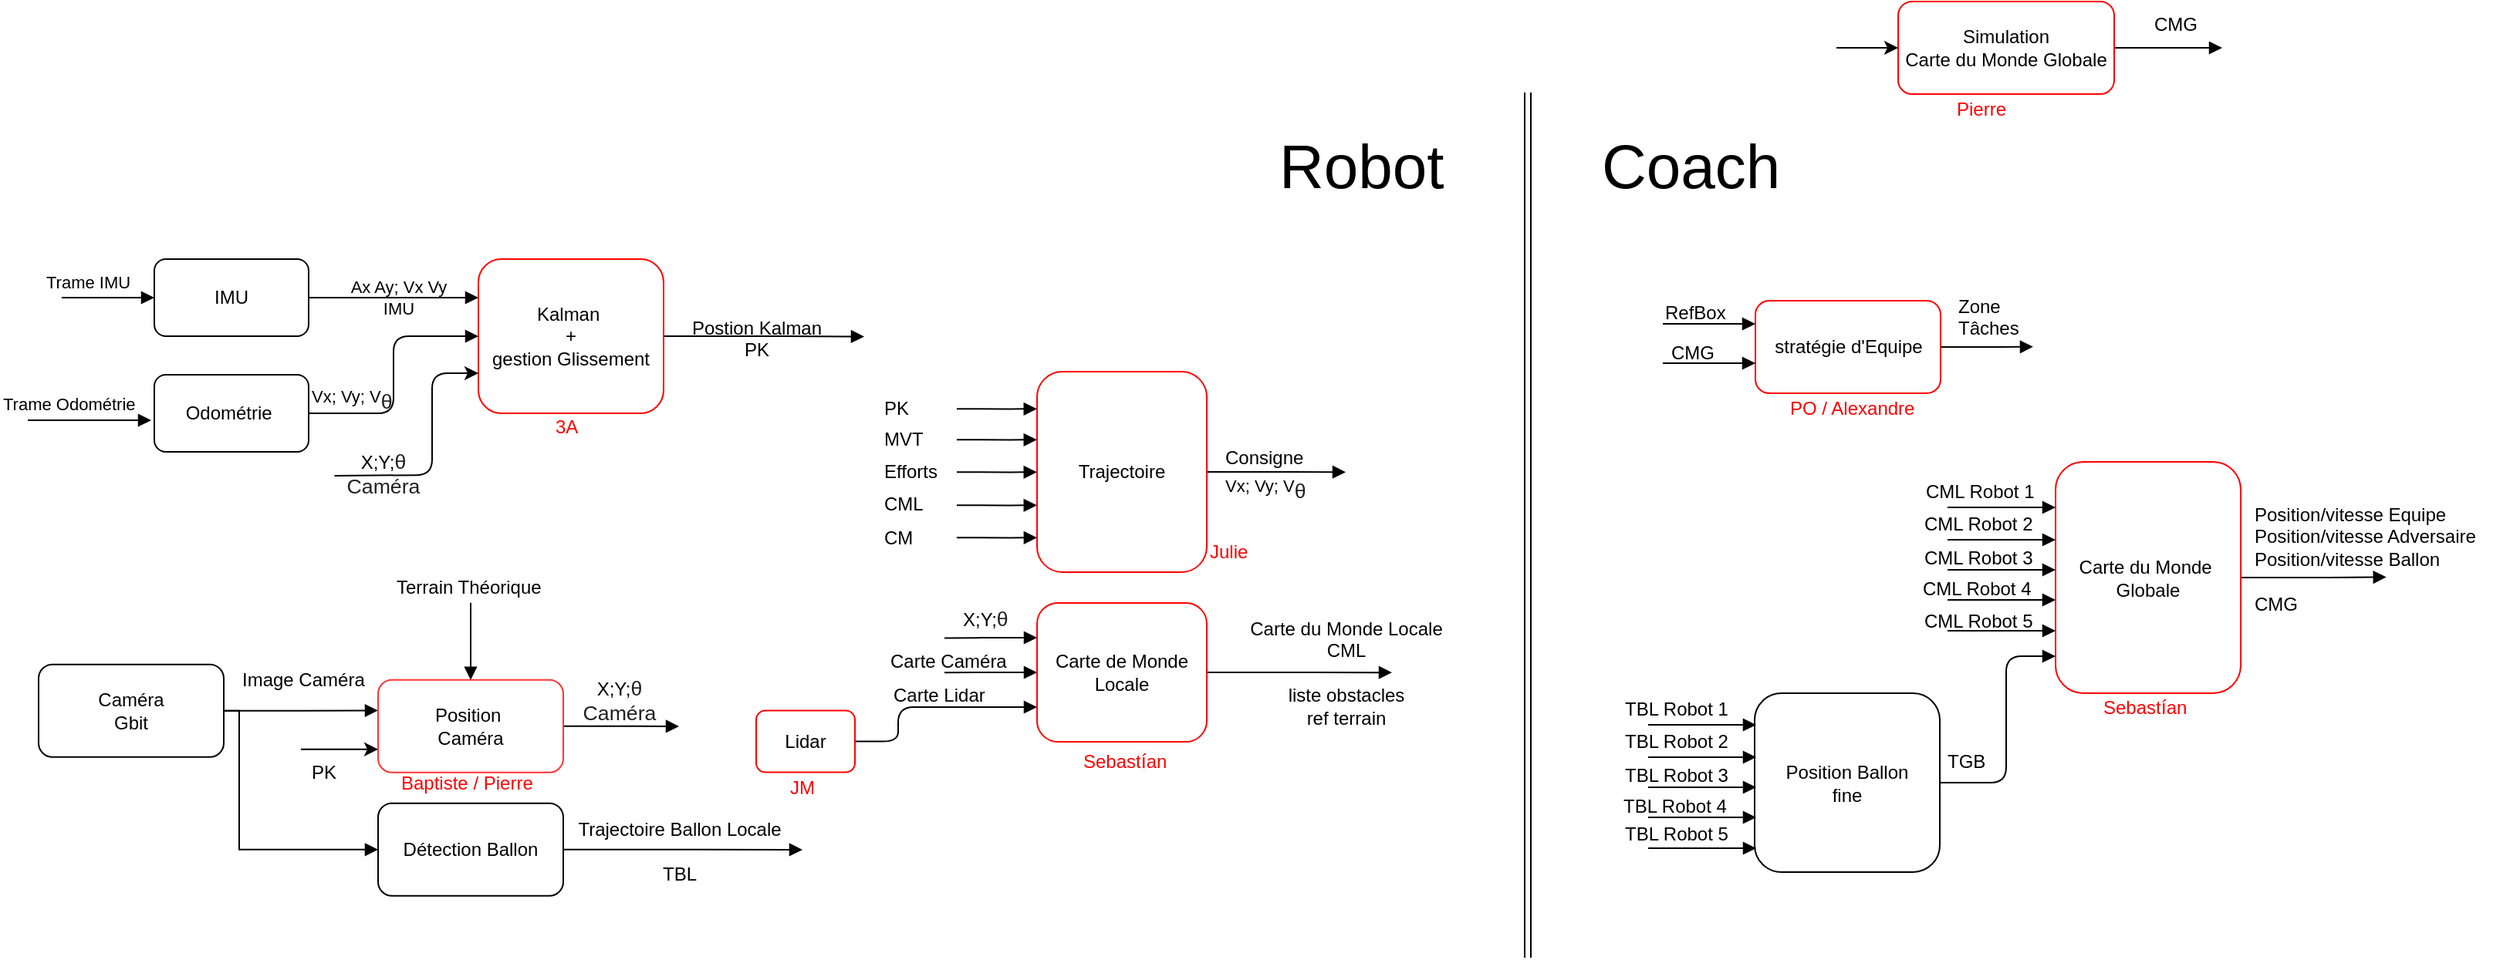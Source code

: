 <mxfile version="12.1.2" type="device" pages="1"><diagram id="yRDdrT8IbvdaOhqlVQqv" name="Page-1"><mxGraphModel dx="1564" dy="938" grid="1" gridSize="10" guides="1" tooltips="1" connect="1" arrows="0" fold="1" page="1" pageScale="1" pageWidth="1169" pageHeight="827" math="0" shadow="0"><root><mxCell id="0"/><mxCell id="1" parent="0"/><mxCell id="yPti_i10F7QkI0fvhEa0-31" style="edgeStyle=orthogonalEdgeStyle;rounded=0;orthogonalLoop=1;jettySize=auto;html=1;exitX=1;exitY=0.5;exitDx=0;exitDy=0;endArrow=block;endFill=1;" edge="1" parent="1" source="yPti_i10F7QkI0fvhEa0-1"><mxGeometry relative="1" as="geometry"><mxPoint x="295.0" y="499.722" as="targetPoint"/></mxGeometry></mxCell><mxCell id="yPti_i10F7QkI0fvhEa0-44" style="edgeStyle=orthogonalEdgeStyle;rounded=0;orthogonalLoop=1;jettySize=auto;html=1;exitX=1;exitY=0.5;exitDx=0;exitDy=0;endArrow=block;endFill=1;entryX=0;entryY=0.5;entryDx=0;entryDy=0;" edge="1" parent="1" source="yPti_i10F7QkI0fvhEa0-1" target="yPti_i10F7QkI0fvhEa0-5"><mxGeometry relative="1" as="geometry"><mxPoint x="225" y="599.889" as="targetPoint"/><Array as="points"><mxPoint x="205" y="499.889"/><mxPoint x="205" y="589.889"/></Array></mxGeometry></mxCell><mxCell id="yPti_i10F7QkI0fvhEa0-1" value="Caméra&lt;br&gt;Gbit" style="rounded=1;whiteSpace=wrap;html=1;" vertex="1" parent="1"><mxGeometry x="75" y="469.889" width="120" height="60" as="geometry"/></mxCell><mxCell id="yPti_i10F7QkI0fvhEa0-126" style="edgeStyle=orthogonalEdgeStyle;rounded=1;orthogonalLoop=1;jettySize=auto;html=1;exitX=1;exitY=0.5;exitDx=0;exitDy=0;startArrow=none;startFill=0;endArrow=block;endFill=1;strokeColor=#000000;" edge="1" parent="1" source="yPti_i10F7QkI0fvhEa0-3"><mxGeometry relative="1" as="geometry"><mxPoint x="490" y="510" as="targetPoint"/></mxGeometry></mxCell><mxCell id="yPti_i10F7QkI0fvhEa0-3" value="&lt;span style=&quot;white-space: normal&quot;&gt;Position&amp;nbsp;&lt;/span&gt;&lt;br style=&quot;white-space: normal&quot;&gt;&lt;span style=&quot;white-space: normal&quot;&gt;Caméra&lt;/span&gt;" style="rounded=1;whiteSpace=wrap;html=1;strokeColor=#FF3333;" vertex="1" parent="1"><mxGeometry x="295" y="479.889" width="120" height="60" as="geometry"/></mxCell><mxCell id="yPti_i10F7QkI0fvhEa0-127" style="edgeStyle=orthogonalEdgeStyle;rounded=1;orthogonalLoop=1;jettySize=auto;html=1;exitX=1;exitY=0.5;exitDx=0;exitDy=0;startArrow=none;startFill=0;endArrow=block;endFill=1;strokeColor=#000000;" edge="1" parent="1" source="yPti_i10F7QkI0fvhEa0-5"><mxGeometry relative="1" as="geometry"><mxPoint x="570" y="590" as="targetPoint"/></mxGeometry></mxCell><mxCell id="yPti_i10F7QkI0fvhEa0-5" value="Détection Ballon" style="rounded=1;whiteSpace=wrap;html=1;" vertex="1" parent="1"><mxGeometry x="295" y="559.889" width="120" height="60" as="geometry"/></mxCell><mxCell id="yPti_i10F7QkI0fvhEa0-22" value="" style="edgeStyle=orthogonalEdgeStyle;rounded=0;orthogonalLoop=1;jettySize=auto;html=1;exitX=1;exitY=0.5;exitDx=0;exitDy=0;endArrow=block;endFill=1;entryX=0;entryY=0.25;entryDx=0;entryDy=0;" edge="1" parent="1" source="yPti_i10F7QkI0fvhEa0-6" target="yPti_i10F7QkI0fvhEa0-8"><mxGeometry x="0.004" y="20" relative="1" as="geometry"><mxPoint x="350" y="231.833" as="targetPoint"/><mxPoint as="offset"/></mxGeometry></mxCell><mxCell id="yPti_i10F7QkI0fvhEa0-6" value="IMU" style="rounded=1;whiteSpace=wrap;html=1;" vertex="1" parent="1"><mxGeometry x="150" y="207" width="100" height="50" as="geometry"/></mxCell><mxCell id="yPti_i10F7QkI0fvhEa0-52" style="edgeStyle=orthogonalEdgeStyle;rounded=1;orthogonalLoop=1;jettySize=auto;html=1;exitX=1;exitY=0.5;exitDx=0;exitDy=0;entryX=0;entryY=0.5;entryDx=0;entryDy=0;endArrow=block;endFill=1;" edge="1" parent="1" source="yPti_i10F7QkI0fvhEa0-7" target="yPti_i10F7QkI0fvhEa0-8"><mxGeometry relative="1" as="geometry"/></mxCell><mxCell id="yPti_i10F7QkI0fvhEa0-7" value="&lt;p class=&quot;MsoNormal&quot;&gt;Odométrie&amp;nbsp;&lt;/p&gt;" style="rounded=1;whiteSpace=wrap;html=1;" vertex="1" parent="1"><mxGeometry x="150" y="282" width="100" height="50" as="geometry"/></mxCell><mxCell id="yPti_i10F7QkI0fvhEa0-56" style="edgeStyle=orthogonalEdgeStyle;rounded=1;orthogonalLoop=1;jettySize=auto;html=1;exitX=1;exitY=0.5;exitDx=0;exitDy=0;endArrow=block;endFill=1;" edge="1" parent="1" source="yPti_i10F7QkI0fvhEa0-8"><mxGeometry relative="1" as="geometry"><mxPoint x="610" y="257.276" as="targetPoint"/></mxGeometry></mxCell><mxCell id="yPti_i10F7QkI0fvhEa0-8" value="Kalman&amp;nbsp;&lt;br&gt;+&lt;br&gt;gestion Glissement" style="rounded=1;whiteSpace=wrap;html=1;strokeColor=#FF0000;" vertex="1" parent="1"><mxGeometry x="360" y="207" width="120" height="100" as="geometry"/></mxCell><mxCell id="yPti_i10F7QkI0fvhEa0-75" style="edgeStyle=orthogonalEdgeStyle;rounded=1;orthogonalLoop=1;jettySize=auto;html=1;exitX=1;exitY=0.5;exitDx=0;exitDy=0;endArrow=block;endFill=1;" edge="1" parent="1" source="yPti_i10F7QkI0fvhEa0-9"><mxGeometry relative="1" as="geometry"><mxPoint x="922" y="345.143" as="targetPoint"/></mxGeometry></mxCell><mxCell id="yPti_i10F7QkI0fvhEa0-9" value="Trajectoire" style="rounded=1;whiteSpace=wrap;html=1;strokeColor=#FF0000;" vertex="1" parent="1"><mxGeometry x="722" y="280" width="110" height="130" as="geometry"/></mxCell><mxCell id="yPti_i10F7QkI0fvhEa0-77" style="edgeStyle=orthogonalEdgeStyle;rounded=1;orthogonalLoop=1;jettySize=auto;html=1;exitX=0;exitY=0.25;exitDx=0;exitDy=0;endArrow=none;endFill=0;strokeColor=#000000;startArrow=block;startFill=1;" edge="1" parent="1" source="yPti_i10F7QkI0fvhEa0-10"><mxGeometry relative="1" as="geometry"><mxPoint x="662" y="452.714" as="targetPoint"/></mxGeometry></mxCell><mxCell id="yPti_i10F7QkI0fvhEa0-79" style="edgeStyle=orthogonalEdgeStyle;rounded=1;orthogonalLoop=1;jettySize=auto;html=1;exitX=0;exitY=0.5;exitDx=0;exitDy=0;startArrow=block;startFill=1;endArrow=none;endFill=0;strokeColor=#000000;" edge="1" parent="1" source="yPti_i10F7QkI0fvhEa0-10"><mxGeometry relative="1" as="geometry"><mxPoint x="662" y="475.095" as="targetPoint"/></mxGeometry></mxCell><mxCell id="yPti_i10F7QkI0fvhEa0-80" style="edgeStyle=orthogonalEdgeStyle;rounded=1;orthogonalLoop=1;jettySize=auto;html=1;exitX=0;exitY=0.75;exitDx=0;exitDy=0;startArrow=block;startFill=1;endArrow=none;endFill=0;strokeColor=#000000;entryX=1;entryY=0.5;entryDx=0;entryDy=0;" edge="1" parent="1" source="yPti_i10F7QkI0fvhEa0-10" target="yPti_i10F7QkI0fvhEa0-11"><mxGeometry relative="1" as="geometry"><mxPoint x="662" y="497.476" as="targetPoint"/><Array as="points"><mxPoint x="632" y="497"/><mxPoint x="632" y="520"/></Array></mxGeometry></mxCell><mxCell id="yPti_i10F7QkI0fvhEa0-83" style="edgeStyle=orthogonalEdgeStyle;rounded=1;orthogonalLoop=1;jettySize=auto;html=1;exitX=1;exitY=0.5;exitDx=0;exitDy=0;startArrow=none;startFill=0;endArrow=block;endFill=1;strokeColor=#000000;" edge="1" parent="1" source="yPti_i10F7QkI0fvhEa0-10"><mxGeometry relative="1" as="geometry"><mxPoint x="952" y="475.095" as="targetPoint"/></mxGeometry></mxCell><mxCell id="yPti_i10F7QkI0fvhEa0-10" value="Carte de Monde Locale" style="rounded=1;whiteSpace=wrap;html=1;strokeColor=#FF0000;" vertex="1" parent="1"><mxGeometry x="722" y="430" width="110" height="90" as="geometry"/></mxCell><mxCell id="yPti_i10F7QkI0fvhEa0-11" value="Lidar" style="rounded=1;whiteSpace=wrap;html=1;strokeColor=#FF0000;" vertex="1" parent="1"><mxGeometry x="540" y="499.762" width="64" height="40" as="geometry"/></mxCell><mxCell id="yPti_i10F7QkI0fvhEa0-87" style="edgeStyle=orthogonalEdgeStyle;rounded=1;orthogonalLoop=1;jettySize=auto;html=1;exitX=1;exitY=0.5;exitDx=0;exitDy=0;startArrow=none;startFill=0;endArrow=block;endFill=1;strokeColor=#000000;" edge="1" parent="1" source="yPti_i10F7QkI0fvhEa0-12"><mxGeometry relative="1" as="geometry"><mxPoint x="1490" y="70" as="targetPoint"/></mxGeometry></mxCell><mxCell id="yPti_i10F7QkI0fvhEa0-12" value="Simulation &lt;br&gt;Carte du Monde Globale" style="rounded=1;whiteSpace=wrap;html=1;strokeColor=#FF0000;" vertex="1" parent="1"><mxGeometry x="1280" y="40" width="140" height="60" as="geometry"/></mxCell><mxCell id="yPti_i10F7QkI0fvhEa0-94" style="edgeStyle=orthogonalEdgeStyle;rounded=1;orthogonalLoop=1;jettySize=auto;html=1;exitX=1;exitY=0.5;exitDx=0;exitDy=0;startArrow=none;startFill=0;endArrow=block;endFill=1;strokeColor=#000000;" edge="1" parent="1" source="yPti_i10F7QkI0fvhEa0-13"><mxGeometry relative="1" as="geometry"><mxPoint x="1367.5" y="263.857" as="targetPoint"/></mxGeometry></mxCell><mxCell id="yPti_i10F7QkI0fvhEa0-13" value="stratégie d'Equipe" style="rounded=1;whiteSpace=wrap;html=1;strokeColor=#FF0000;" vertex="1" parent="1"><mxGeometry x="1187.5" y="234" width="120" height="60" as="geometry"/></mxCell><mxCell id="yPti_i10F7QkI0fvhEa0-124" style="edgeStyle=orthogonalEdgeStyle;rounded=1;orthogonalLoop=1;jettySize=auto;html=1;exitX=1;exitY=0.5;exitDx=0;exitDy=0;startArrow=none;startFill=0;endArrow=block;endFill=1;strokeColor=#000000;" edge="1" parent="1" source="yPti_i10F7QkI0fvhEa0-14"><mxGeometry relative="1" as="geometry"><mxPoint x="1596.379" y="413.224" as="targetPoint"/></mxGeometry></mxCell><mxCell id="yPti_i10F7QkI0fvhEa0-14" value="Carte du Monde&amp;nbsp;&lt;br&gt;Globale" style="rounded=1;whiteSpace=wrap;html=1;strokeColor=#FF0000;" vertex="1" parent="1"><mxGeometry x="1382" y="338.5" width="120" height="150" as="geometry"/></mxCell><mxCell id="yPti_i10F7QkI0fvhEa0-111" style="edgeStyle=orthogonalEdgeStyle;rounded=1;orthogonalLoop=1;jettySize=auto;html=1;exitX=1;exitY=0.5;exitDx=0;exitDy=0;startArrow=none;startFill=0;endArrow=block;endFill=1;strokeColor=#000000;" edge="1" parent="1" source="yPti_i10F7QkI0fvhEa0-15"><mxGeometry relative="1" as="geometry"><mxPoint x="1382" y="464.5" as="targetPoint"/><Array as="points"><mxPoint x="1350" y="546.5"/><mxPoint x="1350" y="464.5"/></Array></mxGeometry></mxCell><mxCell id="yPti_i10F7QkI0fvhEa0-15" value="Position Ballon&lt;br&gt;fine" style="rounded=1;whiteSpace=wrap;html=1;" vertex="1" parent="1"><mxGeometry x="1187" y="488.5" width="120" height="116" as="geometry"/></mxCell><mxCell id="yPti_i10F7QkI0fvhEa0-17" value="" style="shape=link;html=1;" edge="1" parent="1"><mxGeometry width="50" height="50" relative="1" as="geometry"><mxPoint x="1040" y="660" as="sourcePoint"/><mxPoint x="1040" y="99" as="targetPoint"/></mxGeometry></mxCell><mxCell id="yPti_i10F7QkI0fvhEa0-19" value="" style="endArrow=block;html=1;entryX=0;entryY=0.5;entryDx=0;entryDy=0;endFill=1;" edge="1" parent="1" target="yPti_i10F7QkI0fvhEa0-6"><mxGeometry x="-1" y="32" width="50" height="50" relative="1" as="geometry"><mxPoint x="90" y="232" as="sourcePoint"/><mxPoint x="120" y="206.833" as="targetPoint"/><mxPoint x="-30" y="22" as="offset"/></mxGeometry></mxCell><mxCell id="yPti_i10F7QkI0fvhEa0-20" value="" style="endArrow=block;html=1;entryX=0;entryY=0.5;entryDx=0;entryDy=0;endFill=1;" edge="1" parent="1"><mxGeometry x="-0.45" y="10" width="50" height="50" relative="1" as="geometry"><mxPoint x="68.0" y="311.5" as="sourcePoint"/><mxPoint x="148.0" y="311.5" as="targetPoint"/><mxPoint as="offset"/></mxGeometry></mxCell><mxCell id="yPti_i10F7QkI0fvhEa0-25" value="&lt;span style=&quot;font-size: 11px ; text-align: center ; background-color: rgb(255 , 255 , 255)&quot;&gt;Vx; Vy; V&lt;/span&gt;&lt;span style=&quot;color: rgb(34 , 34 , 34) ; font-family: &amp;#34;arial&amp;#34; , sans-serif ; font-size: 16px ; white-space: normal&quot;&gt;&lt;sub&gt;θ&lt;/sub&gt;&lt;/span&gt;" style="text;html=1;resizable=0;points=[];autosize=1;align=left;verticalAlign=top;spacingTop=-4;" vertex="1" parent="1"><mxGeometry x="250" y="282" width="70" height="20" as="geometry"/></mxCell><mxCell id="yPti_i10F7QkI0fvhEa0-26" value="&lt;span style=&quot;font-size: 11px ; background-color: rgb(255 , 255 , 255)&quot;&gt;Ax Ay; Vx Vy&lt;/span&gt;&lt;br style=&quot;font-size: 11px&quot;&gt;&lt;span style=&quot;font-size: 11px ; background-color: rgb(255 , 255 , 255)&quot;&gt;IMU&lt;/span&gt;" style="text;html=1;resizable=0;points=[];autosize=1;align=center;verticalAlign=top;spacingTop=-4;" vertex="1" parent="1"><mxGeometry x="268" y="215" width="80" height="30" as="geometry"/></mxCell><mxCell id="yPti_i10F7QkI0fvhEa0-27" value="&lt;span style=&quot;font-size: 11px ; text-align: center ; background-color: rgb(255 , 255 , 255)&quot;&gt;Trame IMU&lt;/span&gt;" style="text;html=1;resizable=0;points=[];autosize=1;align=left;verticalAlign=top;spacingTop=-4;" vertex="1" parent="1"><mxGeometry x="78" y="212" width="70" height="20" as="geometry"/></mxCell><mxCell id="yPti_i10F7QkI0fvhEa0-28" value="&lt;span style=&quot;font-size: 11px ; text-align: center ; background-color: rgb(255 , 255 , 255)&quot;&gt;Trame Odométrie&lt;/span&gt;" style="text;html=1;resizable=0;points=[];autosize=1;align=left;verticalAlign=top;spacingTop=-4;" vertex="1" parent="1"><mxGeometry x="50" y="291" width="100" height="20" as="geometry"/></mxCell><mxCell id="yPti_i10F7QkI0fvhEa0-30" value="Postion Kalman&lt;br&gt;PK" style="text;html=1;resizable=0;points=[];autosize=1;align=center;verticalAlign=top;spacingTop=-4;" vertex="1" parent="1"><mxGeometry x="490" y="242" width="100" height="30" as="geometry"/></mxCell><mxCell id="yPti_i10F7QkI0fvhEa0-32" value="Image Caméra" style="text;html=1;resizable=0;points=[];autosize=1;align=left;verticalAlign=top;spacingTop=-4;" vertex="1" parent="1"><mxGeometry x="205" y="469.889" width="90" height="20" as="geometry"/></mxCell><mxCell id="yPti_i10F7QkI0fvhEa0-38" value="" style="edgeStyle=orthogonalEdgeStyle;rounded=0;orthogonalLoop=1;jettySize=auto;html=1;endArrow=block;endFill=1;" edge="1" parent="1" source="yPti_i10F7QkI0fvhEa0-33" target="yPti_i10F7QkI0fvhEa0-3"><mxGeometry relative="1" as="geometry"><Array as="points"><mxPoint x="355" y="449.889"/><mxPoint x="355" y="449.889"/></Array></mxGeometry></mxCell><mxCell id="yPti_i10F7QkI0fvhEa0-33" value="Terrain Théorique" style="text;html=1;resizable=0;points=[];autosize=1;align=left;verticalAlign=top;spacingTop=-4;" vertex="1" parent="1"><mxGeometry x="305" y="409.889" width="110" height="20" as="geometry"/></mxCell><mxCell id="yPti_i10F7QkI0fvhEa0-41" value="PK" style="text;html=1;resizable=0;points=[];autosize=1;align=left;verticalAlign=top;spacingTop=-4;" vertex="1" parent="1"><mxGeometry x="250" y="529.889" width="30" height="20" as="geometry"/></mxCell><mxCell id="yPti_i10F7QkI0fvhEa0-42" value="" style="endArrow=classic;html=1;entryX=0;entryY=0.75;entryDx=0;entryDy=0;" edge="1" parent="1" target="yPti_i10F7QkI0fvhEa0-3"><mxGeometry width="50" height="50" relative="1" as="geometry"><mxPoint x="245" y="524.889" as="sourcePoint"/><mxPoint x="235" y="549.889" as="targetPoint"/></mxGeometry></mxCell><mxCell id="yPti_i10F7QkI0fvhEa0-46" value="X;Y;&lt;span style=&quot;color: rgb(34 , 34 , 34) ; font-family: &amp;#34;arial&amp;#34; , sans-serif ; font-size: 13.333px ; white-space: normal&quot;&gt;θ&lt;br&gt;Caméra&lt;br&gt;&lt;/span&gt;" style="text;html=1;resizable=0;points=[];autosize=1;align=center;verticalAlign=top;spacingTop=-4;" vertex="1" parent="1"><mxGeometry x="421" y="474.889" width="60" height="30" as="geometry"/></mxCell><mxCell id="yPti_i10F7QkI0fvhEa0-48" value="Trajectoire Ballon Locale&lt;br&gt;&lt;br&gt;TBL" style="text;html=1;resizable=0;points=[];autosize=1;align=center;verticalAlign=top;spacingTop=-4;" vertex="1" parent="1"><mxGeometry x="415" y="566.889" width="150" height="40" as="geometry"/></mxCell><mxCell id="yPti_i10F7QkI0fvhEa0-53" value="" style="endArrow=classic;html=1;entryX=0;entryY=0.75;entryDx=0;entryDy=0;exitX=-0.021;exitY=0.649;exitDx=0;exitDy=0;exitPerimeter=0;" edge="1" parent="1" source="yPti_i10F7QkI0fvhEa0-54"><mxGeometry width="50" height="50" relative="1" as="geometry"><mxPoint x="260" y="347" as="sourcePoint"/><mxPoint x="360" y="281.0" as="targetPoint"/><Array as="points"><mxPoint x="330" y="347"/><mxPoint x="330" y="281"/></Array></mxGeometry></mxCell><mxCell id="yPti_i10F7QkI0fvhEa0-54" value="&lt;span&gt;X;Y;&lt;/span&gt;&lt;span style=&quot;color: rgb(34 , 34 , 34) ; font-family: &amp;#34;arial&amp;#34; , sans-serif ; font-size: 13.333px ; white-space: normal&quot;&gt;θ&lt;br&gt;Caméra&lt;/span&gt;" style="text;html=1;resizable=0;points=[];autosize=1;align=center;verticalAlign=top;spacingTop=-4;" vertex="1" parent="1"><mxGeometry x="268" y="328" width="60" height="30" as="geometry"/></mxCell><mxCell id="yPti_i10F7QkI0fvhEa0-58" value="Consigne&amp;nbsp;&lt;br&gt;&lt;span style=&quot;font-size: 11px ; text-align: center ; background-color: rgb(255 , 255 , 255)&quot;&gt;Vx; Vy; V&lt;/span&gt;&lt;span style=&quot;color: rgb(34 , 34 , 34) ; font-family: &amp;#34;arial&amp;#34; , sans-serif ; font-size: 16px ; white-space: normal&quot;&gt;&lt;sub&gt;θ&lt;/sub&gt;&lt;/span&gt;&amp;nbsp;" style="text;html=1;resizable=0;points=[];autosize=1;align=left;verticalAlign=top;spacingTop=-4;" vertex="1" parent="1"><mxGeometry x="842" y="326" width="70" height="30" as="geometry"/></mxCell><mxCell id="yPti_i10F7QkI0fvhEa0-59" value="PK" style="text;html=1;resizable=0;points=[];autosize=1;align=left;verticalAlign=top;spacingTop=-4;" vertex="1" parent="1"><mxGeometry x="621" y="294" width="30" height="20" as="geometry"/></mxCell><mxCell id="yPti_i10F7QkI0fvhEa0-60" value="CML" style="text;html=1;resizable=0;points=[];autosize=1;align=left;verticalAlign=top;spacingTop=-4;" vertex="1" parent="1"><mxGeometry x="621" y="356" width="40" height="20" as="geometry"/></mxCell><mxCell id="yPti_i10F7QkI0fvhEa0-61" value="MVT" style="text;html=1;resizable=0;points=[];autosize=1;align=left;verticalAlign=top;spacingTop=-4;" vertex="1" parent="1"><mxGeometry x="621" y="314" width="40" height="20" as="geometry"/></mxCell><mxCell id="yPti_i10F7QkI0fvhEa0-69" style="edgeStyle=orthogonalEdgeStyle;rounded=1;orthogonalLoop=1;jettySize=auto;html=1;entryX=0.017;entryY=0.789;entryDx=0;entryDy=0;entryPerimeter=0;endArrow=block;endFill=1;" edge="1" parent="1"><mxGeometry relative="1" as="geometry"><mxPoint x="670" y="366.667" as="sourcePoint"/><mxPoint x="721.889" y="366.667" as="targetPoint"/><Array as="points"><mxPoint x="695" y="367"/></Array></mxGeometry></mxCell><mxCell id="yPti_i10F7QkI0fvhEa0-62" value="Efforts" style="text;html=1;resizable=0;points=[];autosize=1;align=left;verticalAlign=top;spacingTop=-4;" vertex="1" parent="1"><mxGeometry x="621" y="335" width="50" height="20" as="geometry"/></mxCell><mxCell id="yPti_i10F7QkI0fvhEa0-63" value="CM" style="text;html=1;resizable=0;points=[];autosize=1;align=left;verticalAlign=top;spacingTop=-4;" vertex="1" parent="1"><mxGeometry x="621" y="378" width="30" height="20" as="geometry"/></mxCell><mxCell id="yPti_i10F7QkI0fvhEa0-70" style="edgeStyle=orthogonalEdgeStyle;rounded=1;orthogonalLoop=1;jettySize=auto;html=1;entryX=0.017;entryY=0.789;entryDx=0;entryDy=0;entryPerimeter=0;endArrow=block;endFill=1;" edge="1" parent="1"><mxGeometry relative="1" as="geometry"><mxPoint x="670" y="345.167" as="sourcePoint"/><mxPoint x="721.889" y="345.167" as="targetPoint"/><Array as="points"><mxPoint x="695" y="345.5"/></Array></mxGeometry></mxCell><mxCell id="yPti_i10F7QkI0fvhEa0-71" style="edgeStyle=orthogonalEdgeStyle;rounded=1;orthogonalLoop=1;jettySize=auto;html=1;entryX=0.017;entryY=0.789;entryDx=0;entryDy=0;entryPerimeter=0;endArrow=block;endFill=1;" edge="1" parent="1"><mxGeometry relative="1" as="geometry"><mxPoint x="670" y="324.167" as="sourcePoint"/><mxPoint x="721.889" y="324.167" as="targetPoint"/><Array as="points"><mxPoint x="695" y="324.5"/></Array></mxGeometry></mxCell><mxCell id="yPti_i10F7QkI0fvhEa0-72" style="edgeStyle=orthogonalEdgeStyle;rounded=1;orthogonalLoop=1;jettySize=auto;html=1;entryX=0.017;entryY=0.789;entryDx=0;entryDy=0;entryPerimeter=0;endArrow=block;endFill=1;" edge="1" parent="1"><mxGeometry relative="1" as="geometry"><mxPoint x="670" y="304.167" as="sourcePoint"/><mxPoint x="721.889" y="304.167" as="targetPoint"/><Array as="points"><mxPoint x="695" y="304.5"/></Array></mxGeometry></mxCell><mxCell id="yPti_i10F7QkI0fvhEa0-74" style="edgeStyle=orthogonalEdgeStyle;rounded=1;orthogonalLoop=1;jettySize=auto;html=1;entryX=0.017;entryY=0.789;entryDx=0;entryDy=0;entryPerimeter=0;endArrow=block;endFill=1;" edge="1" parent="1"><mxGeometry relative="1" as="geometry"><mxPoint x="670" y="387.667" as="sourcePoint"/><mxPoint x="721.944" y="387.667" as="targetPoint"/><Array as="points"><mxPoint x="695" y="388"/></Array></mxGeometry></mxCell><mxCell id="yPti_i10F7QkI0fvhEa0-78" value="X;Y;&lt;span style=&quot;color: rgb(34 , 34 , 34) ; font-family: &amp;#34;arial&amp;#34; , sans-serif ; font-size: 13.333px ; text-align: center ; white-space: normal&quot;&gt;θ&lt;/span&gt;" style="text;html=1;resizable=0;points=[];autosize=1;align=left;verticalAlign=top;spacingTop=-4;" vertex="1" parent="1"><mxGeometry x="672" y="430" width="40" height="20" as="geometry"/></mxCell><mxCell id="yPti_i10F7QkI0fvhEa0-81" value="Carte Caméra" style="text;html=1;resizable=0;points=[];autosize=1;align=left;verticalAlign=top;spacingTop=-4;" vertex="1" parent="1"><mxGeometry x="625" y="458" width="90" height="20" as="geometry"/></mxCell><mxCell id="yPti_i10F7QkI0fvhEa0-82" value="Carte Lidar" style="text;html=1;resizable=0;points=[];autosize=1;align=left;verticalAlign=top;spacingTop=-4;" vertex="1" parent="1"><mxGeometry x="627" y="480" width="70" height="20" as="geometry"/></mxCell><mxCell id="yPti_i10F7QkI0fvhEa0-84" value="Carte du Monde Locale &lt;br&gt;CML&lt;br&gt;&lt;br&gt;liste obstacles&lt;br&gt;ref terrain" style="text;html=1;resizable=0;points=[];autosize=1;align=center;verticalAlign=top;spacingTop=-4;" vertex="1" parent="1"><mxGeometry x="852" y="437" width="140" height="70" as="geometry"/></mxCell><mxCell id="yPti_i10F7QkI0fvhEa0-86" value="" style="endArrow=classic;html=1;strokeColor=#000000;entryX=0;entryY=0.5;entryDx=0;entryDy=0;" edge="1" parent="1" target="yPti_i10F7QkI0fvhEa0-12"><mxGeometry width="50" height="50" relative="1" as="geometry"><mxPoint x="1240" y="70" as="sourcePoint"/><mxPoint x="1270" y="50" as="targetPoint"/></mxGeometry></mxCell><mxCell id="yPti_i10F7QkI0fvhEa0-88" value="CMG" style="text;html=1;resizable=0;points=[];autosize=1;align=left;verticalAlign=top;spacingTop=-4;" vertex="1" parent="1"><mxGeometry x="1444" y="45" width="40" height="20" as="geometry"/></mxCell><mxCell id="yPti_i10F7QkI0fvhEa0-90" value="" style="endArrow=block;html=1;strokeColor=#000000;entryX=0;entryY=0.25;entryDx=0;entryDy=0;endFill=1;" edge="1" parent="1" target="yPti_i10F7QkI0fvhEa0-13"><mxGeometry width="50" height="50" relative="1" as="geometry"><mxPoint x="1127.5" y="249" as="sourcePoint"/><mxPoint x="1147.5" y="214" as="targetPoint"/></mxGeometry></mxCell><mxCell id="yPti_i10F7QkI0fvhEa0-91" value="" style="endArrow=block;html=1;strokeColor=#000000;entryX=0;entryY=0.25;entryDx=0;entryDy=0;endFill=1;" edge="1" parent="1"><mxGeometry width="50" height="50" relative="1" as="geometry"><mxPoint x="1127.5" y="274.5" as="sourcePoint"/><mxPoint x="1187.5" y="274.5" as="targetPoint"/></mxGeometry></mxCell><mxCell id="yPti_i10F7QkI0fvhEa0-92" value="RefBox" style="text;html=1;resizable=0;points=[];autosize=1;align=left;verticalAlign=top;spacingTop=-4;" vertex="1" parent="1"><mxGeometry x="1126.5" y="232" width="50" height="20" as="geometry"/></mxCell><mxCell id="yPti_i10F7QkI0fvhEa0-93" value="CMG" style="text;html=1;resizable=0;points=[];autosize=1;align=left;verticalAlign=top;spacingTop=-4;" vertex="1" parent="1"><mxGeometry x="1130.5" y="258" width="40" height="20" as="geometry"/></mxCell><mxCell id="yPti_i10F7QkI0fvhEa0-97" value="&lt;font style=&quot;font-size: 40px&quot;&gt;Robot&lt;/font&gt;" style="text;html=1;resizable=0;points=[];autosize=1;align=left;verticalAlign=top;spacingTop=-4;" vertex="1" parent="1"><mxGeometry x="877" y="120" width="120" height="30" as="geometry"/></mxCell><mxCell id="yPti_i10F7QkI0fvhEa0-98" value="&lt;font style=&quot;font-size: 40px&quot;&gt;Coach&lt;/font&gt;" style="text;html=1;resizable=0;points=[];autosize=1;align=left;verticalAlign=top;spacingTop=-4;" vertex="1" parent="1"><mxGeometry x="1086" y="120" width="130" height="30" as="geometry"/></mxCell><mxCell id="yPti_i10F7QkI0fvhEa0-101" value="" style="endArrow=block;html=1;strokeColor=#000000;endFill=1;" edge="1" parent="1"><mxGeometry width="50" height="50" relative="1" as="geometry"><mxPoint x="1312" y="368" as="sourcePoint"/><mxPoint x="1382" y="368" as="targetPoint"/></mxGeometry></mxCell><mxCell id="yPti_i10F7QkI0fvhEa0-102" value="" style="endArrow=block;html=1;strokeColor=#000000;endFill=1;" edge="1" parent="1"><mxGeometry width="50" height="50" relative="1" as="geometry"><mxPoint x="1312.0" y="389" as="sourcePoint"/><mxPoint x="1382.0" y="389" as="targetPoint"/></mxGeometry></mxCell><mxCell id="yPti_i10F7QkI0fvhEa0-103" value="" style="endArrow=block;html=1;strokeColor=#000000;endFill=1;" edge="1" parent="1"><mxGeometry width="50" height="50" relative="1" as="geometry"><mxPoint x="1312.0" y="408.5" as="sourcePoint"/><mxPoint x="1382.0" y="408.5" as="targetPoint"/></mxGeometry></mxCell><mxCell id="yPti_i10F7QkI0fvhEa0-104" value="" style="endArrow=block;html=1;strokeColor=#000000;endFill=1;" edge="1" parent="1"><mxGeometry width="50" height="50" relative="1" as="geometry"><mxPoint x="1312.0" y="428" as="sourcePoint"/><mxPoint x="1382.0" y="428" as="targetPoint"/></mxGeometry></mxCell><mxCell id="yPti_i10F7QkI0fvhEa0-105" value="" style="endArrow=block;html=1;strokeColor=#000000;endFill=1;" edge="1" parent="1"><mxGeometry width="50" height="50" relative="1" as="geometry"><mxPoint x="1312.0" y="448.0" as="sourcePoint"/><mxPoint x="1382.0" y="448.0" as="targetPoint"/></mxGeometry></mxCell><mxCell id="yPti_i10F7QkI0fvhEa0-106" value="CML Robot 1" style="text;html=1;resizable=0;points=[];autosize=1;align=left;verticalAlign=top;spacingTop=-4;" vertex="1" parent="1"><mxGeometry x="1296" y="347.5" width="90" height="20" as="geometry"/></mxCell><mxCell id="yPti_i10F7QkI0fvhEa0-107" value="CML Robot 4" style="text;html=1;" vertex="1" parent="1"><mxGeometry x="1294" y="406.5" width="100" height="30" as="geometry"/></mxCell><mxCell id="yPti_i10F7QkI0fvhEa0-108" value="CML Robot 5" style="text;html=1;" vertex="1" parent="1"><mxGeometry x="1295" y="427.5" width="100" height="30" as="geometry"/></mxCell><mxCell id="yPti_i10F7QkI0fvhEa0-109" value="CML Robot 3" style="text;html=1;" vertex="1" parent="1"><mxGeometry x="1295" y="386.5" width="100" height="30" as="geometry"/></mxCell><mxCell id="yPti_i10F7QkI0fvhEa0-110" value="CML Robot 2" style="text;html=1;" vertex="1" parent="1"><mxGeometry x="1295" y="364.5" width="100" height="30" as="geometry"/></mxCell><mxCell id="yPti_i10F7QkI0fvhEa0-112" value="TGB" style="text;html=1;resizable=0;points=[];autosize=1;align=left;verticalAlign=top;spacingTop=-4;" vertex="1" parent="1"><mxGeometry x="1310" y="523" width="40" height="20" as="geometry"/></mxCell><mxCell id="yPti_i10F7QkI0fvhEa0-114" value="" style="endArrow=block;html=1;strokeColor=#000000;endFill=1;" edge="1" parent="1"><mxGeometry width="50" height="50" relative="1" as="geometry"><mxPoint x="1118" y="509" as="sourcePoint"/><mxPoint x="1188" y="509" as="targetPoint"/></mxGeometry></mxCell><mxCell id="yPti_i10F7QkI0fvhEa0-115" value="" style="endArrow=block;html=1;strokeColor=#000000;endFill=1;" edge="1" parent="1"><mxGeometry width="50" height="50" relative="1" as="geometry"><mxPoint x="1118.0" y="530" as="sourcePoint"/><mxPoint x="1188.0" y="530" as="targetPoint"/></mxGeometry></mxCell><mxCell id="yPti_i10F7QkI0fvhEa0-116" value="" style="endArrow=block;html=1;strokeColor=#000000;endFill=1;" edge="1" parent="1"><mxGeometry width="50" height="50" relative="1" as="geometry"><mxPoint x="1118.0" y="549.5" as="sourcePoint"/><mxPoint x="1188.0" y="549.5" as="targetPoint"/></mxGeometry></mxCell><mxCell id="yPti_i10F7QkI0fvhEa0-117" value="" style="endArrow=block;html=1;strokeColor=#000000;endFill=1;" edge="1" parent="1"><mxGeometry width="50" height="50" relative="1" as="geometry"><mxPoint x="1118.0" y="569" as="sourcePoint"/><mxPoint x="1188.0" y="569" as="targetPoint"/></mxGeometry></mxCell><mxCell id="yPti_i10F7QkI0fvhEa0-118" value="" style="endArrow=block;html=1;strokeColor=#000000;endFill=1;" edge="1" parent="1"><mxGeometry width="50" height="50" relative="1" as="geometry"><mxPoint x="1118.0" y="589.0" as="sourcePoint"/><mxPoint x="1188.0" y="589.0" as="targetPoint"/></mxGeometry></mxCell><mxCell id="yPti_i10F7QkI0fvhEa0-119" value="TBL Robot 1" style="text;html=1;resizable=0;points=[];autosize=1;align=left;verticalAlign=top;spacingTop=-4;" vertex="1" parent="1"><mxGeometry x="1101" y="488.5" width="80" height="20" as="geometry"/></mxCell><mxCell id="yPti_i10F7QkI0fvhEa0-120" value="TBL Robot 4" style="text;html=1;" vertex="1" parent="1"><mxGeometry x="1100" y="547.5" width="100" height="30" as="geometry"/></mxCell><mxCell id="yPti_i10F7QkI0fvhEa0-121" value="TBL Robot 5" style="text;html=1;" vertex="1" parent="1"><mxGeometry x="1101" y="565.5" width="100" height="30" as="geometry"/></mxCell><mxCell id="yPti_i10F7QkI0fvhEa0-122" value="TBL Robot 3" style="text;html=1;" vertex="1" parent="1"><mxGeometry x="1101" y="527.5" width="100" height="30" as="geometry"/></mxCell><mxCell id="yPti_i10F7QkI0fvhEa0-123" value="TBL Robot 2" style="text;html=1;" vertex="1" parent="1"><mxGeometry x="1101" y="505.5" width="100" height="30" as="geometry"/></mxCell><mxCell id="yPti_i10F7QkI0fvhEa0-125" value="Position/vitesse Equipe&lt;br&gt;Position/vitesse Adversaire&lt;br&gt;Position/vitesse Ballon&lt;br&gt;&lt;br&gt;CMG&amp;nbsp;" style="text;html=1;resizable=0;points=[];autosize=1;align=left;verticalAlign=top;spacingTop=-4;" vertex="1" parent="1"><mxGeometry x="1509" y="362.5" width="160" height="70" as="geometry"/></mxCell><mxCell id="yPti_i10F7QkI0fvhEa0-128" value="&lt;font color=&quot;#ff0000&quot;&gt;Baptiste / Pierre&lt;/font&gt;" style="text;html=1;resizable=0;points=[];autosize=1;align=left;verticalAlign=top;spacingTop=-4;" vertex="1" parent="1"><mxGeometry x="308" y="536.833" width="100" height="20" as="geometry"/></mxCell><mxCell id="yPti_i10F7QkI0fvhEa0-129" value="&lt;font color=&quot;#ff0000&quot;&gt;3A&lt;/font&gt;" style="text;html=1;resizable=0;points=[];autosize=1;align=left;verticalAlign=top;spacingTop=-4;" vertex="1" parent="1"><mxGeometry x="408" y="306" width="30" height="20" as="geometry"/></mxCell><mxCell id="yPti_i10F7QkI0fvhEa0-130" value="&lt;font color=&quot;#ff0000&quot;&gt;Julie&lt;/font&gt;" style="text;html=1;resizable=0;points=[];autosize=1;align=left;verticalAlign=top;spacingTop=-4;" vertex="1" parent="1"><mxGeometry x="832" y="386.5" width="40" height="20" as="geometry"/></mxCell><mxCell id="yPti_i10F7QkI0fvhEa0-132" value="&lt;font color=&quot;#ff0000&quot;&gt;JM&lt;/font&gt;" style="text;html=1;resizable=0;points=[];autosize=1;align=left;verticalAlign=top;spacingTop=-4;" vertex="1" parent="1"><mxGeometry x="560" y="540" width="30" height="20" as="geometry"/></mxCell><mxCell id="yPti_i10F7QkI0fvhEa0-133" value="&lt;font color=&quot;#ff0000&quot;&gt;Sebast&lt;/font&gt;&lt;span style=&quot;font-family: sans-serif ; font-size: 12.6px ; white-space: normal ; background-color: rgb(249 , 249 , 249)&quot;&gt;&lt;font color=&quot;#ff0000&quot;&gt;í&lt;/font&gt;&lt;/span&gt;&lt;font color=&quot;#ff0000&quot;&gt;an&lt;/font&gt;" style="text;html=1;resizable=0;points=[];autosize=1;align=left;verticalAlign=top;spacingTop=-4;" vertex="1" parent="1"><mxGeometry x="1411.167" y="487.5" width="70" height="20" as="geometry"/></mxCell><mxCell id="yPti_i10F7QkI0fvhEa0-134" value="&lt;font color=&quot;#ff0000&quot;&gt;PO / Alexandre&lt;/font&gt;" style="text;html=1;resizable=0;points=[];autosize=1;align=left;verticalAlign=top;spacingTop=-4;" vertex="1" parent="1"><mxGeometry x="1207.5" y="294" width="100" height="20" as="geometry"/></mxCell><mxCell id="yPti_i10F7QkI0fvhEa0-135" value="&lt;font color=&quot;#ff0000&quot;&gt;Sebast&lt;/font&gt;&lt;span style=&quot;font-family: sans-serif ; font-size: 12.6px ; white-space: normal ; background-color: rgb(249 , 249 , 249)&quot;&gt;&lt;font color=&quot;#ff0000&quot;&gt;í&lt;/font&gt;&lt;/span&gt;&lt;font color=&quot;#ff0000&quot;&gt;an&lt;/font&gt;" style="text;html=1;resizable=0;points=[];autosize=1;align=left;verticalAlign=top;spacingTop=-4;" vertex="1" parent="1"><mxGeometry x="750.167" y="523" width="70" height="20" as="geometry"/></mxCell><mxCell id="yPti_i10F7QkI0fvhEa0-136" value="&lt;font color=&quot;#ff0000&quot;&gt;Pierre&lt;/font&gt;" style="text;html=1;resizable=0;points=[];autosize=1;align=left;verticalAlign=top;spacingTop=-4;" vertex="1" parent="1"><mxGeometry x="1316" y="100" width="50" height="20" as="geometry"/></mxCell><mxCell id="yPti_i10F7QkI0fvhEa0-138" value="Zone&lt;br&gt;Tâches" style="text;html=1;resizable=0;points=[];autosize=1;align=left;verticalAlign=top;spacingTop=-4;" vertex="1" parent="1"><mxGeometry x="1316.5" y="227.5" width="50" height="30" as="geometry"/></mxCell></root></mxGraphModel></diagram></mxfile>
